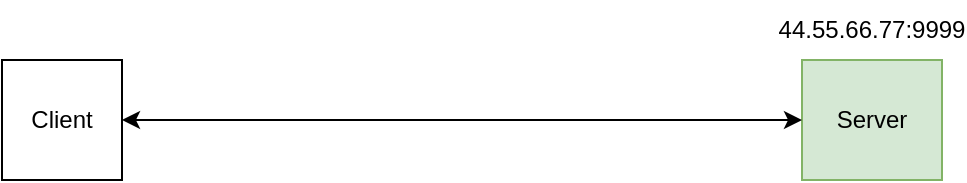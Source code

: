 <mxfile version="15.5.9" type="github" pages="3">
  <diagram id="QlrtDySi7dd9fYUHEej5" name="connection">
    <mxGraphModel dx="1038" dy="547" grid="1" gridSize="10" guides="1" tooltips="1" connect="1" arrows="1" fold="1" page="1" pageScale="1" pageWidth="827" pageHeight="1169" math="0" shadow="0">
      <root>
        <mxCell id="0" />
        <mxCell id="1" parent="0" />
        <mxCell id="X1jBpGrHVU5xG05wy_4p-3" value="Client" style="rounded=0;whiteSpace=wrap;html=1;" parent="1" vertex="1">
          <mxGeometry x="160" y="230" width="60" height="60" as="geometry" />
        </mxCell>
        <mxCell id="X1jBpGrHVU5xG05wy_4p-5" value="Server" style="rounded=0;whiteSpace=wrap;html=1;fillColor=#d5e8d4;strokeColor=#82b366;" parent="1" vertex="1">
          <mxGeometry x="560" y="230" width="70" height="60" as="geometry" />
        </mxCell>
        <mxCell id="X1jBpGrHVU5xG05wy_4p-6" value="" style="endArrow=classic;startArrow=classic;html=1;rounded=0;exitX=1;exitY=0.5;exitDx=0;exitDy=0;entryX=0;entryY=0.5;entryDx=0;entryDy=0;" parent="1" source="X1jBpGrHVU5xG05wy_4p-3" target="X1jBpGrHVU5xG05wy_4p-5" edge="1">
          <mxGeometry width="50" height="50" relative="1" as="geometry">
            <mxPoint x="400" y="260" as="sourcePoint" />
            <mxPoint x="450" y="210" as="targetPoint" />
          </mxGeometry>
        </mxCell>
        <mxCell id="X1jBpGrHVU5xG05wy_4p-7" value="44.55.66.77:9999" style="text;html=1;strokeColor=none;fillColor=none;align=center;verticalAlign=middle;whiteSpace=wrap;rounded=0;" parent="1" vertex="1">
          <mxGeometry x="565" y="200" width="60" height="30" as="geometry" />
        </mxCell>
        <mxCell id="X1jBpGrHVU5xG05wy_4p-11" value="" style="shape=image;html=1;verticalAlign=top;verticalLabelPosition=bottom;labelBackgroundColor=#ffffff;imageAspect=0;aspect=fixed;image=https://cdn4.iconfinder.com/data/icons/evil-icons-user-interface/64/open_lock-128.png" parent="1" vertex="1">
          <mxGeometry x="370" y="230" width="30" height="30" as="geometry" />
        </mxCell>
      </root>
    </mxGraphModel>
  </diagram>
  <diagram id="PsfiL99RJ-AFlvN0cCUv" name="connection_with_stunnel">
    <mxGraphModel dx="1038" dy="547" grid="1" gridSize="10" guides="1" tooltips="1" connect="1" arrows="1" fold="1" page="1" pageScale="1" pageWidth="827" pageHeight="1169" math="0" shadow="0">
      <root>
        <mxCell id="aSQbYfAIcv-Z83GNTAfg-0" />
        <mxCell id="aSQbYfAIcv-Z83GNTAfg-1" parent="aSQbYfAIcv-Z83GNTAfg-0" />
        <mxCell id="4wxsmnIEoeFgrY9PG6cn-0" value="Client" style="rounded=0;whiteSpace=wrap;html=1;" parent="aSQbYfAIcv-Z83GNTAfg-1" vertex="1">
          <mxGeometry x="160" y="230" width="60" height="60" as="geometry" />
        </mxCell>
        <mxCell id="4wxsmnIEoeFgrY9PG6cn-1" value="Server" style="rounded=0;whiteSpace=wrap;html=1;fillColor=#d5e8d4;strokeColor=#82b366;" parent="aSQbYfAIcv-Z83GNTAfg-1" vertex="1">
          <mxGeometry x="560" y="230" width="70" height="60" as="geometry" />
        </mxCell>
        <mxCell id="4wxsmnIEoeFgrY9PG6cn-3" value="44.55.66.77:9999" style="text;html=1;strokeColor=none;fillColor=none;align=center;verticalAlign=middle;whiteSpace=wrap;rounded=0;" parent="aSQbYfAIcv-Z83GNTAfg-1" vertex="1">
          <mxGeometry x="565" y="200" width="60" height="30" as="geometry" />
        </mxCell>
        <mxCell id="4wxsmnIEoeFgrY9PG6cn-4" value="" style="shape=image;html=1;verticalAlign=top;verticalLabelPosition=bottom;labelBackgroundColor=#ffffff;imageAspect=0;aspect=fixed;image=https://cdn4.iconfinder.com/data/icons/evil-icons-user-interface/64/open_lock-128.png" parent="aSQbYfAIcv-Z83GNTAfg-1" vertex="1">
          <mxGeometry x="520" y="230" width="30" height="30" as="geometry" />
        </mxCell>
        <mxCell id="4wxsmnIEoeFgrY9PG6cn-5" value="stclient" style="rounded=0;whiteSpace=wrap;html=1;fillColor=#ffe6cc;strokeColor=#d79b00;" parent="aSQbYfAIcv-Z83GNTAfg-1" vertex="1">
          <mxGeometry x="270" y="230" width="60" height="60" as="geometry" />
        </mxCell>
        <mxCell id="4wxsmnIEoeFgrY9PG6cn-6" value="stserver" style="rounded=0;whiteSpace=wrap;html=1;fillColor=#dae8fc;strokeColor=#6c8ebf;" parent="aSQbYfAIcv-Z83GNTAfg-1" vertex="1">
          <mxGeometry x="450" y="230" width="60" height="60" as="geometry" />
        </mxCell>
        <mxCell id="7faVju9aRiiI6Tr4awZT-0" value="" style="shape=image;html=1;verticalAlign=top;verticalLabelPosition=bottom;labelBackgroundColor=#ffffff;imageAspect=0;aspect=fixed;image=https://cdn4.iconfinder.com/data/icons/evil-icons-user-interface/64/lock-128.png" parent="aSQbYfAIcv-Z83GNTAfg-1" vertex="1">
          <mxGeometry x="373.5" y="230" width="30" height="30" as="geometry" />
        </mxCell>
        <mxCell id="7faVju9aRiiI6Tr4awZT-1" value="" style="endArrow=classic;startArrow=classic;html=1;rounded=0;exitX=1;exitY=0.5;exitDx=0;exitDy=0;entryX=0;entryY=0.5;entryDx=0;entryDy=0;" parent="aSQbYfAIcv-Z83GNTAfg-1" source="4wxsmnIEoeFgrY9PG6cn-0" target="4wxsmnIEoeFgrY9PG6cn-5" edge="1">
          <mxGeometry width="50" height="50" relative="1" as="geometry">
            <mxPoint x="450" y="340" as="sourcePoint" />
            <mxPoint x="500" y="280" as="targetPoint" />
          </mxGeometry>
        </mxCell>
        <mxCell id="7faVju9aRiiI6Tr4awZT-2" value="" style="shape=image;html=1;verticalAlign=top;verticalLabelPosition=bottom;labelBackgroundColor=#ffffff;imageAspect=0;aspect=fixed;image=https://cdn4.iconfinder.com/data/icons/evil-icons-user-interface/64/open_lock-128.png" parent="aSQbYfAIcv-Z83GNTAfg-1" vertex="1">
          <mxGeometry x="230" y="230" width="30" height="30" as="geometry" />
        </mxCell>
        <mxCell id="7faVju9aRiiI6Tr4awZT-4" value="" style="endArrow=classic;startArrow=classic;html=1;rounded=0;entryX=0;entryY=0.5;entryDx=0;entryDy=0;exitX=1;exitY=0.5;exitDx=0;exitDy=0;" parent="aSQbYfAIcv-Z83GNTAfg-1" source="4wxsmnIEoeFgrY9PG6cn-6" target="4wxsmnIEoeFgrY9PG6cn-1" edge="1">
          <mxGeometry width="50" height="50" relative="1" as="geometry">
            <mxPoint x="530" y="260" as="sourcePoint" />
            <mxPoint x="430" y="210" as="targetPoint" />
          </mxGeometry>
        </mxCell>
        <mxCell id="7faVju9aRiiI6Tr4awZT-5" value="" style="endArrow=classic;startArrow=classic;html=1;rounded=0;exitX=1;exitY=0.5;exitDx=0;exitDy=0;entryX=0;entryY=0.5;entryDx=0;entryDy=0;" parent="aSQbYfAIcv-Z83GNTAfg-1" source="4wxsmnIEoeFgrY9PG6cn-5" target="4wxsmnIEoeFgrY9PG6cn-6" edge="1">
          <mxGeometry width="50" height="50" relative="1" as="geometry">
            <mxPoint x="290" y="260" as="sourcePoint" />
            <mxPoint x="340" y="210" as="targetPoint" />
          </mxGeometry>
        </mxCell>
        <mxCell id="7faVju9aRiiI6Tr4awZT-6" value="44.55.66.77:B" style="text;html=1;strokeColor=none;fillColor=none;align=center;verticalAlign=middle;whiteSpace=wrap;rounded=0;" parent="aSQbYfAIcv-Z83GNTAfg-1" vertex="1">
          <mxGeometry x="450" y="200" width="60" height="30" as="geometry" />
        </mxCell>
        <mxCell id="7faVju9aRiiI6Tr4awZT-7" value="127.0.0.1:A" style="text;html=1;strokeColor=none;fillColor=none;align=center;verticalAlign=middle;whiteSpace=wrap;rounded=0;" parent="aSQbYfAIcv-Z83GNTAfg-1" vertex="1">
          <mxGeometry x="270" y="200" width="60" height="30" as="geometry" />
        </mxCell>
        <mxCell id="-OWj68ONY00IuSve1QBo-0" value="tcp" style="text;html=1;strokeColor=none;fillColor=none;align=center;verticalAlign=middle;whiteSpace=wrap;rounded=0;" vertex="1" parent="aSQbYfAIcv-Z83GNTAfg-1">
          <mxGeometry x="215" y="260" width="60" height="30" as="geometry" />
        </mxCell>
        <mxCell id="-OWj68ONY00IuSve1QBo-1" value="tcp" style="text;html=1;strokeColor=none;fillColor=none;align=center;verticalAlign=middle;whiteSpace=wrap;rounded=0;" vertex="1" parent="aSQbYfAIcv-Z83GNTAfg-1">
          <mxGeometry x="505" y="260" width="60" height="30" as="geometry" />
        </mxCell>
        <mxCell id="-OWj68ONY00IuSve1QBo-2" value="tcp/quic/kcp" style="text;html=1;strokeColor=none;fillColor=none;align=center;verticalAlign=middle;whiteSpace=wrap;rounded=0;" vertex="1" parent="aSQbYfAIcv-Z83GNTAfg-1">
          <mxGeometry x="343.5" y="260" width="90" height="30" as="geometry" />
        </mxCell>
      </root>
    </mxGraphModel>
  </diagram>
  <diagram id="GnDbNJD8EGfKsl4dbONV" name="Page-3">
    <mxGraphModel dx="1038" dy="547" grid="1" gridSize="10" guides="1" tooltips="1" connect="1" arrows="1" fold="1" page="1" pageScale="1" pageWidth="827" pageHeight="1169" math="0" shadow="0">
      <root>
        <mxCell id="wMCzrNOtJg_rMhaS7qPR-0" />
        <mxCell id="wMCzrNOtJg_rMhaS7qPR-1" parent="wMCzrNOtJg_rMhaS7qPR-0" />
        <mxCell id="xbqyNBp9XHwNvbkRDIwa-0" value="Client" style="rounded=0;whiteSpace=wrap;html=1;" vertex="1" parent="wMCzrNOtJg_rMhaS7qPR-1">
          <mxGeometry x="160" y="230" width="60" height="60" as="geometry" />
        </mxCell>
        <mxCell id="xbqyNBp9XHwNvbkRDIwa-1" value="Server" style="rounded=0;whiteSpace=wrap;html=1;fillColor=#d5e8d4;strokeColor=#82b366;" vertex="1" parent="wMCzrNOtJg_rMhaS7qPR-1">
          <mxGeometry x="560" y="230" width="70" height="60" as="geometry" />
        </mxCell>
        <mxCell id="xbqyNBp9XHwNvbkRDIwa-3" value="stclient" style="rounded=0;whiteSpace=wrap;html=1;fillColor=#ffe6cc;strokeColor=#d79b00;" vertex="1" parent="wMCzrNOtJg_rMhaS7qPR-1">
          <mxGeometry x="270" y="230" width="60" height="60" as="geometry" />
        </mxCell>
        <mxCell id="xbqyNBp9XHwNvbkRDIwa-4" value="stserver" style="rounded=0;whiteSpace=wrap;html=1;fillColor=#dae8fc;strokeColor=#6c8ebf;" vertex="1" parent="wMCzrNOtJg_rMhaS7qPR-1">
          <mxGeometry x="450" y="230" width="60" height="60" as="geometry" />
        </mxCell>
        <mxCell id="xbqyNBp9XHwNvbkRDIwa-5" value="" style="shape=image;html=1;verticalAlign=top;verticalLabelPosition=bottom;labelBackgroundColor=#ffffff;imageAspect=0;aspect=fixed;image=https://cdn4.iconfinder.com/data/icons/evil-icons-user-interface/64/lock-128.png" vertex="1" parent="wMCzrNOtJg_rMhaS7qPR-1">
          <mxGeometry x="373.5" y="230" width="30" height="30" as="geometry" />
        </mxCell>
        <mxCell id="xbqyNBp9XHwNvbkRDIwa-6" value="" style="endArrow=classic;startArrow=classic;html=1;rounded=0;exitX=1;exitY=0.5;exitDx=0;exitDy=0;entryX=0;entryY=0.5;entryDx=0;entryDy=0;" edge="1" parent="wMCzrNOtJg_rMhaS7qPR-1" source="xbqyNBp9XHwNvbkRDIwa-0" target="xbqyNBp9XHwNvbkRDIwa-3">
          <mxGeometry width="50" height="50" relative="1" as="geometry">
            <mxPoint x="450" y="340" as="sourcePoint" />
            <mxPoint x="500" y="280" as="targetPoint" />
          </mxGeometry>
        </mxCell>
        <mxCell id="xbqyNBp9XHwNvbkRDIwa-8" value="" style="endArrow=classic;startArrow=classic;html=1;rounded=0;entryX=0;entryY=0.5;entryDx=0;entryDy=0;exitX=1;exitY=0.5;exitDx=0;exitDy=0;" edge="1" parent="wMCzrNOtJg_rMhaS7qPR-1" source="xbqyNBp9XHwNvbkRDIwa-4" target="xbqyNBp9XHwNvbkRDIwa-1">
          <mxGeometry width="50" height="50" relative="1" as="geometry">
            <mxPoint x="530" y="260" as="sourcePoint" />
            <mxPoint x="430" y="210" as="targetPoint" />
          </mxGeometry>
        </mxCell>
        <mxCell id="xbqyNBp9XHwNvbkRDIwa-9" value="" style="endArrow=classic;startArrow=classic;html=1;rounded=0;exitX=1;exitY=0.5;exitDx=0;exitDy=0;entryX=0;entryY=0.5;entryDx=0;entryDy=0;" edge="1" parent="wMCzrNOtJg_rMhaS7qPR-1" source="xbqyNBp9XHwNvbkRDIwa-3" target="xbqyNBp9XHwNvbkRDIwa-4">
          <mxGeometry width="50" height="50" relative="1" as="geometry">
            <mxPoint x="290" y="260" as="sourcePoint" />
            <mxPoint x="340" y="210" as="targetPoint" />
          </mxGeometry>
        </mxCell>
        <mxCell id="xbqyNBp9XHwNvbkRDIwa-10" value="tcp" style="text;html=1;strokeColor=none;fillColor=none;align=center;verticalAlign=middle;whiteSpace=wrap;rounded=0;" vertex="1" parent="wMCzrNOtJg_rMhaS7qPR-1">
          <mxGeometry x="220" y="230" width="60" height="30" as="geometry" />
        </mxCell>
        <mxCell id="xbqyNBp9XHwNvbkRDIwa-11" value="tcp" style="text;html=1;strokeColor=none;fillColor=none;align=center;verticalAlign=middle;whiteSpace=wrap;rounded=0;" vertex="1" parent="wMCzrNOtJg_rMhaS7qPR-1">
          <mxGeometry x="510" y="230" width="60" height="30" as="geometry" />
        </mxCell>
        <mxCell id="xbqyNBp9XHwNvbkRDIwa-12" value="tcp" style="text;html=1;strokeColor=none;fillColor=none;align=center;verticalAlign=middle;whiteSpace=wrap;rounded=0;" vertex="1" parent="wMCzrNOtJg_rMhaS7qPR-1">
          <mxGeometry x="384" y="340" width="60" height="30" as="geometry" />
        </mxCell>
      </root>
    </mxGraphModel>
  </diagram>
</mxfile>

